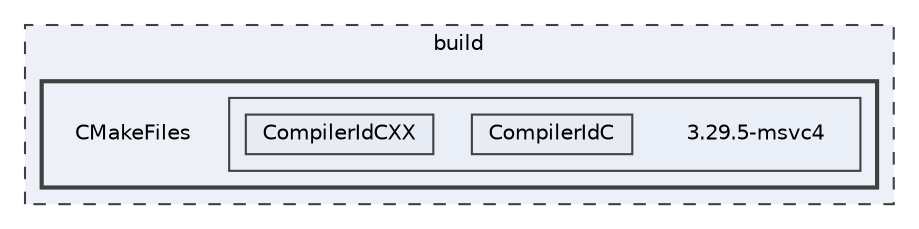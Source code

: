 digraph "build/CMakeFiles"
{
 // LATEX_PDF_SIZE
  bgcolor="transparent";
  edge [fontname=Helvetica,fontsize=10,labelfontname=Helvetica,labelfontsize=10];
  node [fontname=Helvetica,fontsize=10,shape=box,height=0.2,width=0.4];
  compound=true
  subgraph clusterdir_4fef79e7177ba769987a8da36c892c5f {
    graph [ bgcolor="#edf0f7", pencolor="grey25", label="build", fontname=Helvetica,fontsize=10 style="filled,dashed", URL="dir_4fef79e7177ba769987a8da36c892c5f.html",tooltip=""]
  subgraph clusterdir_63772b626f2709090f0bdca0f40827b4 {
    graph [ bgcolor="#edf0f7", pencolor="grey25", label="", fontname=Helvetica,fontsize=10 style="filled,bold", URL="dir_63772b626f2709090f0bdca0f40827b4.html",tooltip=""]
    dir_63772b626f2709090f0bdca0f40827b4 [shape=plaintext, label="CMakeFiles"];
  subgraph clusterdir_34b33f5a40051cec129188d911963df5 {
    graph [ bgcolor="#eaeef6", pencolor="grey25", label="", fontname=Helvetica,fontsize=10 style="filled", URL="dir_34b33f5a40051cec129188d911963df5.html",tooltip=""]
    dir_34b33f5a40051cec129188d911963df5 [shape=plaintext, label="3.29.5-msvc4"];
  dir_dbfab629d1cacbcdba045139cf09015c [label="CompilerIdC", fillcolor="#e7ebf4", color="grey25", style="filled", URL="dir_dbfab629d1cacbcdba045139cf09015c.html",tooltip=""];
  dir_9ecf8a66ee8b80071e1060411a4d46cd [label="CompilerIdCXX", fillcolor="#e7ebf4", color="grey25", style="filled", URL="dir_9ecf8a66ee8b80071e1060411a4d46cd.html",tooltip=""];
  }
  }
  }
}
